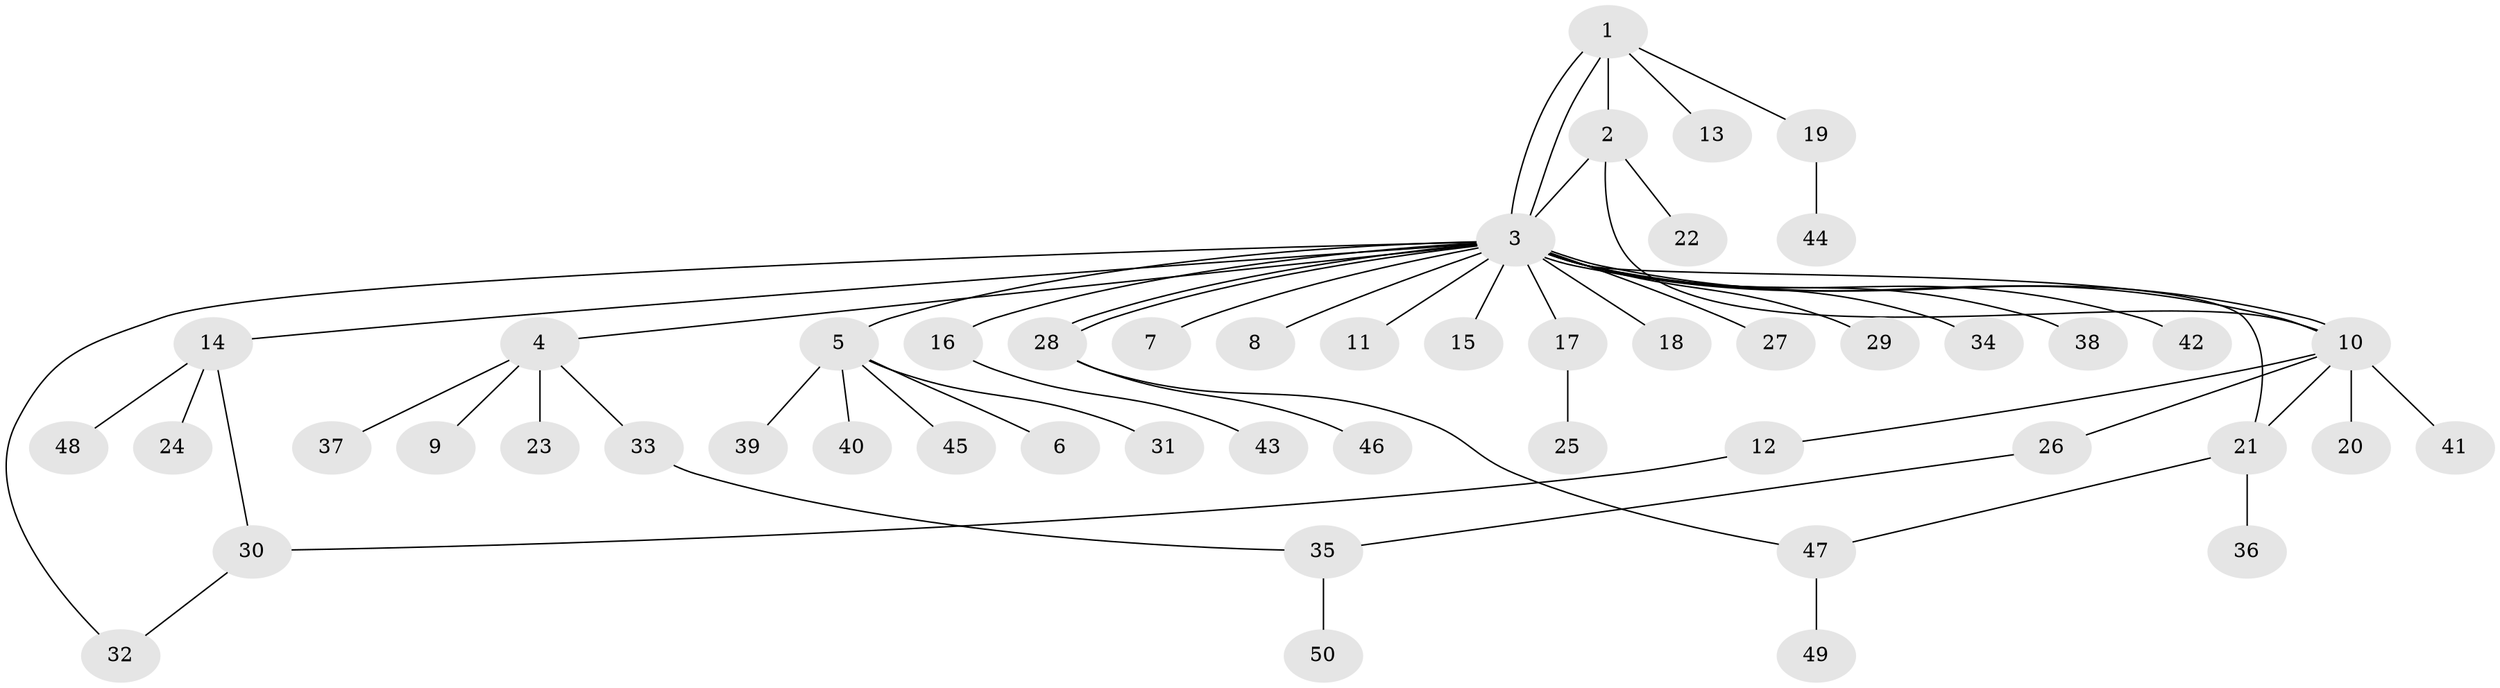 // coarse degree distribution, {1: 0.8666666666666667, 7: 0.06666666666666667, 8: 0.06666666666666667}
// Generated by graph-tools (version 1.1) at 2025/51/03/04/25 21:51:06]
// undirected, 50 vertices, 59 edges
graph export_dot {
graph [start="1"]
  node [color=gray90,style=filled];
  1;
  2;
  3;
  4;
  5;
  6;
  7;
  8;
  9;
  10;
  11;
  12;
  13;
  14;
  15;
  16;
  17;
  18;
  19;
  20;
  21;
  22;
  23;
  24;
  25;
  26;
  27;
  28;
  29;
  30;
  31;
  32;
  33;
  34;
  35;
  36;
  37;
  38;
  39;
  40;
  41;
  42;
  43;
  44;
  45;
  46;
  47;
  48;
  49;
  50;
  1 -- 2;
  1 -- 3;
  1 -- 3;
  1 -- 13;
  1 -- 19;
  2 -- 3;
  2 -- 10;
  2 -- 22;
  3 -- 4;
  3 -- 5;
  3 -- 7;
  3 -- 8;
  3 -- 10;
  3 -- 10;
  3 -- 11;
  3 -- 14;
  3 -- 15;
  3 -- 16;
  3 -- 17;
  3 -- 18;
  3 -- 21;
  3 -- 27;
  3 -- 28;
  3 -- 28;
  3 -- 29;
  3 -- 32;
  3 -- 34;
  3 -- 38;
  3 -- 42;
  4 -- 9;
  4 -- 23;
  4 -- 33;
  4 -- 37;
  5 -- 6;
  5 -- 31;
  5 -- 39;
  5 -- 40;
  5 -- 45;
  10 -- 12;
  10 -- 20;
  10 -- 21;
  10 -- 26;
  10 -- 41;
  12 -- 30;
  14 -- 24;
  14 -- 30;
  14 -- 48;
  16 -- 43;
  17 -- 25;
  19 -- 44;
  21 -- 36;
  21 -- 47;
  26 -- 35;
  28 -- 46;
  28 -- 47;
  30 -- 32;
  33 -- 35;
  35 -- 50;
  47 -- 49;
}
